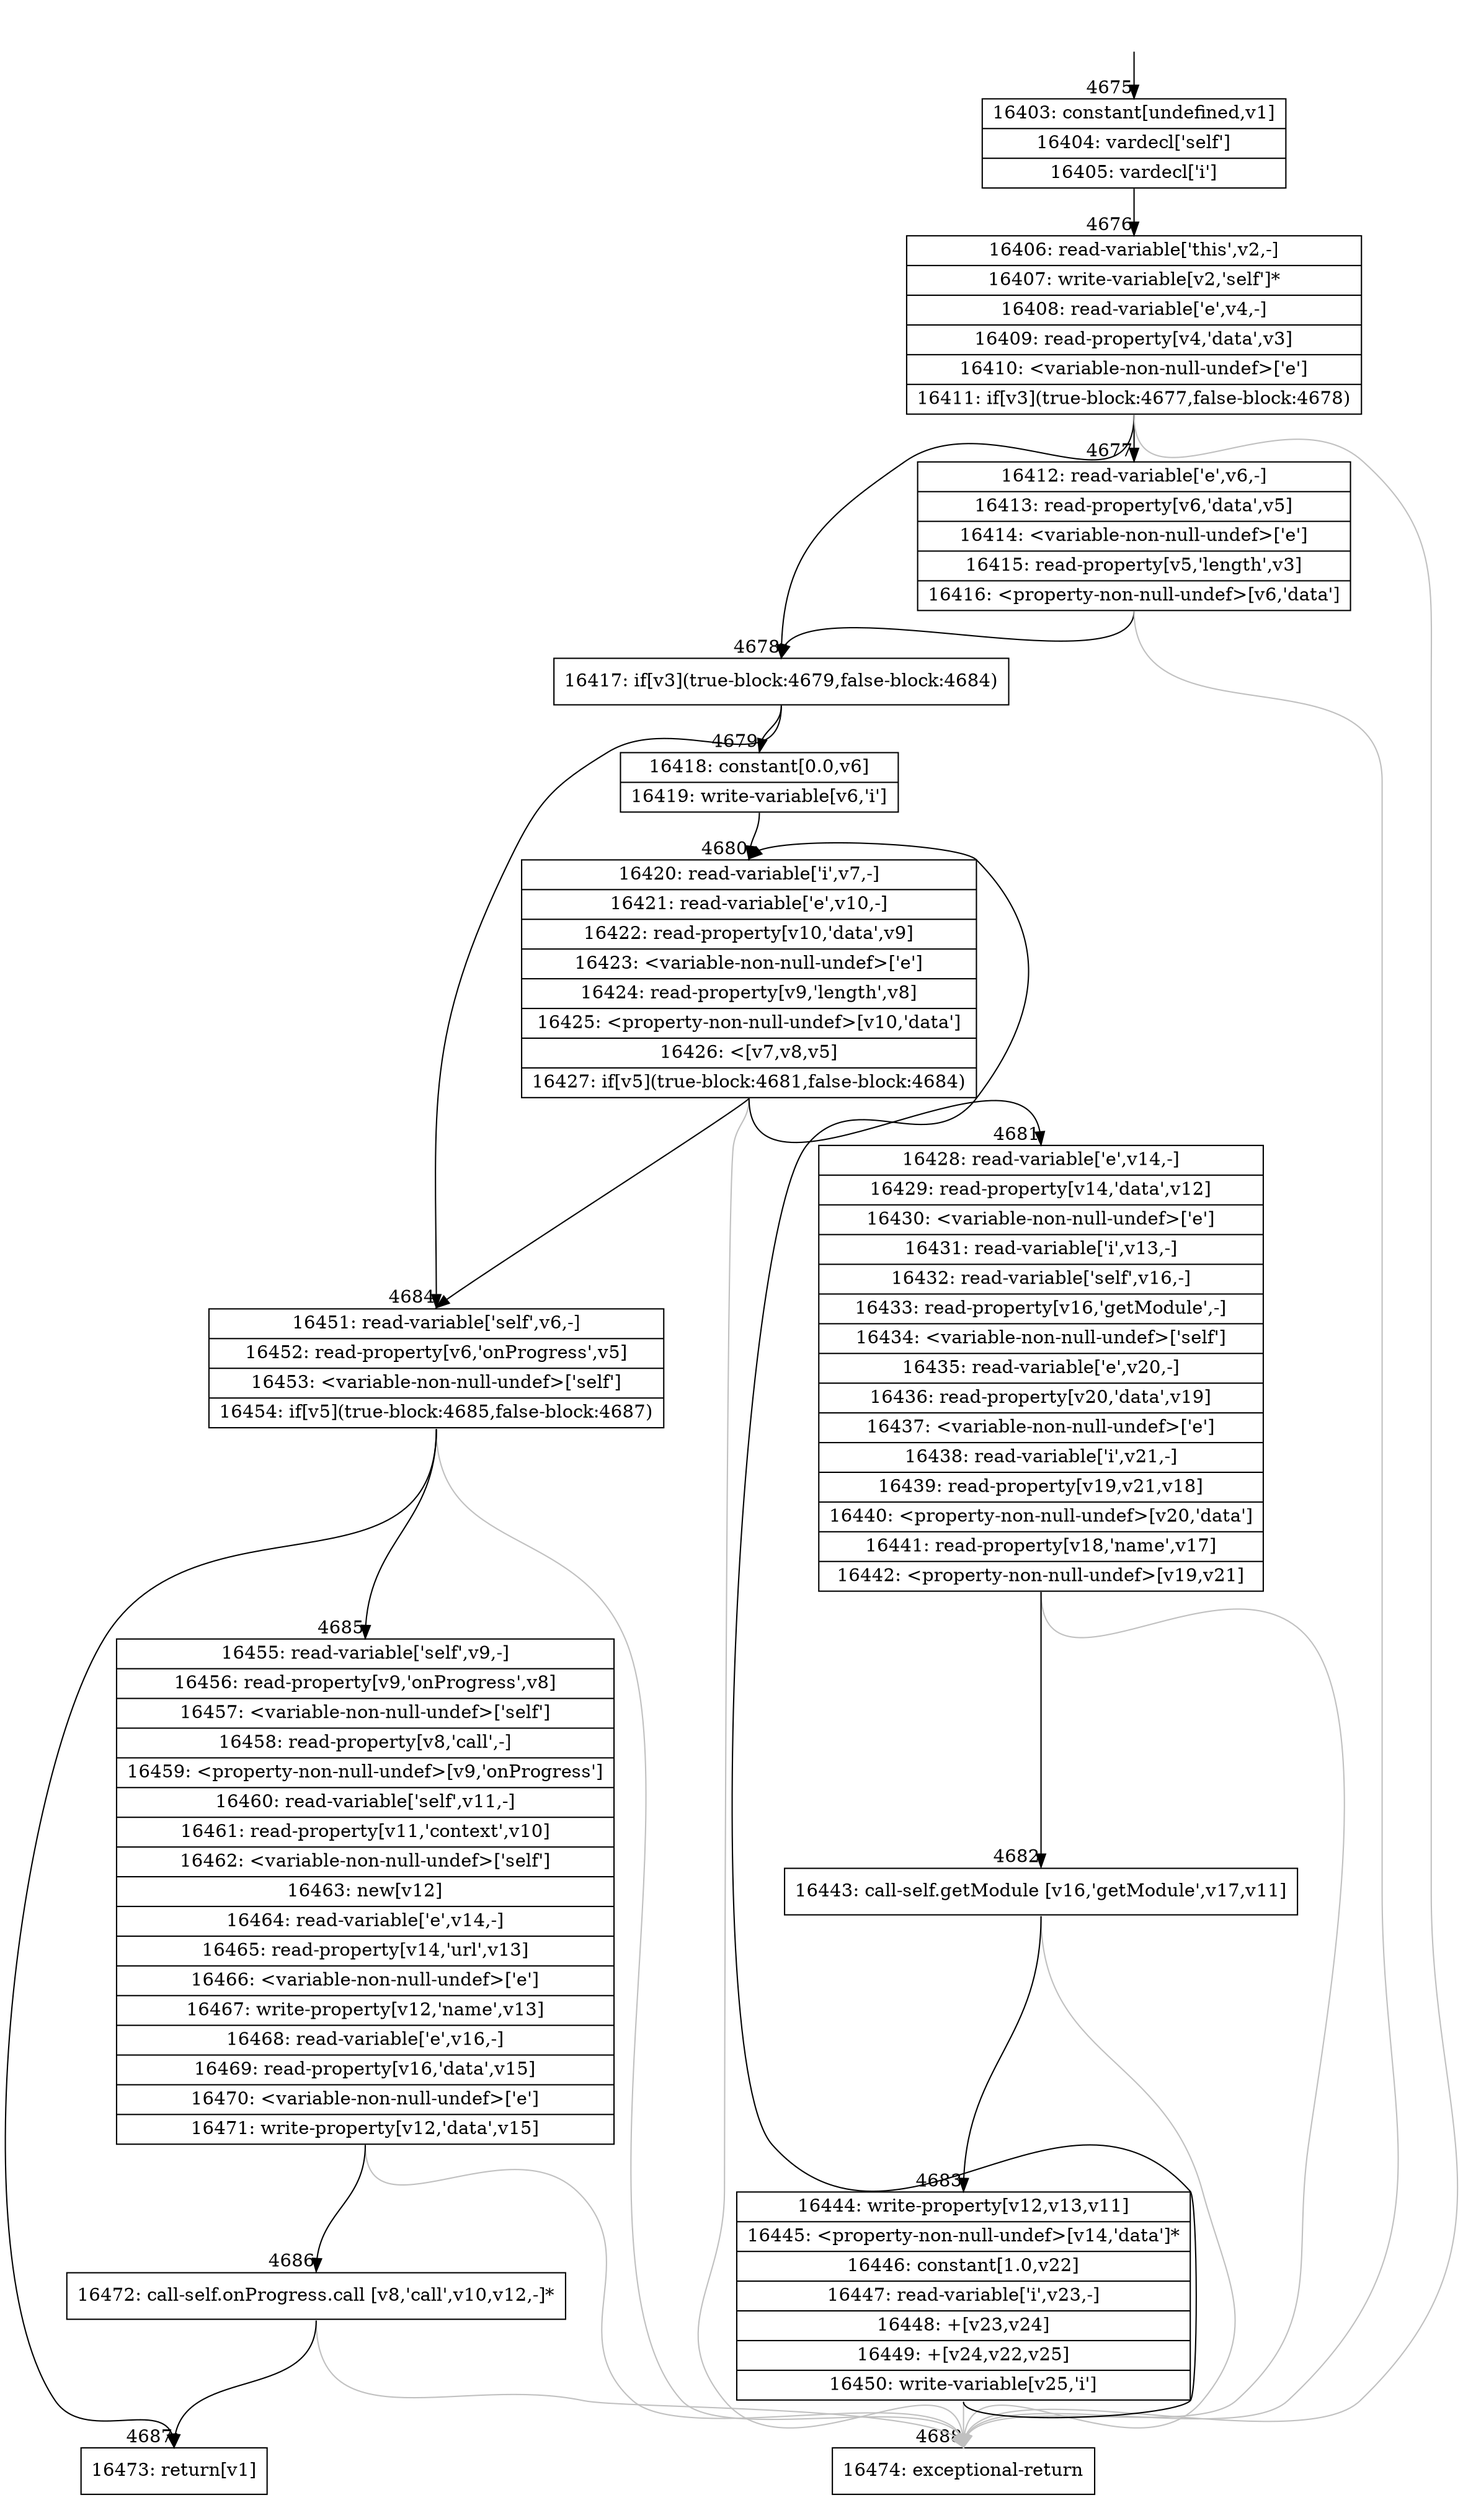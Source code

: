 digraph {
rankdir="TD"
BB_entry214[shape=none,label=""];
BB_entry214 -> BB4675 [tailport=s, headport=n, headlabel="    4675"]
BB4675 [shape=record label="{16403: constant[undefined,v1]|16404: vardecl['self']|16405: vardecl['i']}" ] 
BB4675 -> BB4676 [tailport=s, headport=n, headlabel="      4676"]
BB4676 [shape=record label="{16406: read-variable['this',v2,-]|16407: write-variable[v2,'self']*|16408: read-variable['e',v4,-]|16409: read-property[v4,'data',v3]|16410: \<variable-non-null-undef\>['e']|16411: if[v3](true-block:4677,false-block:4678)}" ] 
BB4676 -> BB4678 [tailport=s, headport=n, headlabel="      4678"]
BB4676 -> BB4677 [tailport=s, headport=n, headlabel="      4677"]
BB4676 -> BB4688 [tailport=s, headport=n, color=gray, headlabel="      4688"]
BB4677 [shape=record label="{16412: read-variable['e',v6,-]|16413: read-property[v6,'data',v5]|16414: \<variable-non-null-undef\>['e']|16415: read-property[v5,'length',v3]|16416: \<property-non-null-undef\>[v6,'data']}" ] 
BB4677 -> BB4678 [tailport=s, headport=n]
BB4677 -> BB4688 [tailport=s, headport=n, color=gray]
BB4678 [shape=record label="{16417: if[v3](true-block:4679,false-block:4684)}" ] 
BB4678 -> BB4679 [tailport=s, headport=n, headlabel="      4679"]
BB4678 -> BB4684 [tailport=s, headport=n, headlabel="      4684"]
BB4679 [shape=record label="{16418: constant[0.0,v6]|16419: write-variable[v6,'i']}" ] 
BB4679 -> BB4680 [tailport=s, headport=n, headlabel="      4680"]
BB4680 [shape=record label="{16420: read-variable['i',v7,-]|16421: read-variable['e',v10,-]|16422: read-property[v10,'data',v9]|16423: \<variable-non-null-undef\>['e']|16424: read-property[v9,'length',v8]|16425: \<property-non-null-undef\>[v10,'data']|16426: \<[v7,v8,v5]|16427: if[v5](true-block:4681,false-block:4684)}" ] 
BB4680 -> BB4681 [tailport=s, headport=n, headlabel="      4681"]
BB4680 -> BB4684 [tailport=s, headport=n]
BB4680 -> BB4688 [tailport=s, headport=n, color=gray]
BB4681 [shape=record label="{16428: read-variable['e',v14,-]|16429: read-property[v14,'data',v12]|16430: \<variable-non-null-undef\>['e']|16431: read-variable['i',v13,-]|16432: read-variable['self',v16,-]|16433: read-property[v16,'getModule',-]|16434: \<variable-non-null-undef\>['self']|16435: read-variable['e',v20,-]|16436: read-property[v20,'data',v19]|16437: \<variable-non-null-undef\>['e']|16438: read-variable['i',v21,-]|16439: read-property[v19,v21,v18]|16440: \<property-non-null-undef\>[v20,'data']|16441: read-property[v18,'name',v17]|16442: \<property-non-null-undef\>[v19,v21]}" ] 
BB4681 -> BB4682 [tailport=s, headport=n, headlabel="      4682"]
BB4681 -> BB4688 [tailport=s, headport=n, color=gray]
BB4682 [shape=record label="{16443: call-self.getModule [v16,'getModule',v17,v11]}" ] 
BB4682 -> BB4683 [tailport=s, headport=n, headlabel="      4683"]
BB4682 -> BB4688 [tailport=s, headport=n, color=gray]
BB4683 [shape=record label="{16444: write-property[v12,v13,v11]|16445: \<property-non-null-undef\>[v14,'data']*|16446: constant[1.0,v22]|16447: read-variable['i',v23,-]|16448: +[v23,v24]|16449: +[v24,v22,v25]|16450: write-variable[v25,'i']}" ] 
BB4683 -> BB4680 [tailport=s, headport=n]
BB4683 -> BB4688 [tailport=s, headport=n, color=gray]
BB4684 [shape=record label="{16451: read-variable['self',v6,-]|16452: read-property[v6,'onProgress',v5]|16453: \<variable-non-null-undef\>['self']|16454: if[v5](true-block:4685,false-block:4687)}" ] 
BB4684 -> BB4685 [tailport=s, headport=n, headlabel="      4685"]
BB4684 -> BB4687 [tailport=s, headport=n, headlabel="      4687"]
BB4684 -> BB4688 [tailport=s, headport=n, color=gray]
BB4685 [shape=record label="{16455: read-variable['self',v9,-]|16456: read-property[v9,'onProgress',v8]|16457: \<variable-non-null-undef\>['self']|16458: read-property[v8,'call',-]|16459: \<property-non-null-undef\>[v9,'onProgress']|16460: read-variable['self',v11,-]|16461: read-property[v11,'context',v10]|16462: \<variable-non-null-undef\>['self']|16463: new[v12]|16464: read-variable['e',v14,-]|16465: read-property[v14,'url',v13]|16466: \<variable-non-null-undef\>['e']|16467: write-property[v12,'name',v13]|16468: read-variable['e',v16,-]|16469: read-property[v16,'data',v15]|16470: \<variable-non-null-undef\>['e']|16471: write-property[v12,'data',v15]}" ] 
BB4685 -> BB4686 [tailport=s, headport=n, headlabel="      4686"]
BB4685 -> BB4688 [tailport=s, headport=n, color=gray]
BB4686 [shape=record label="{16472: call-self.onProgress.call [v8,'call',v10,v12,-]*}" ] 
BB4686 -> BB4687 [tailport=s, headport=n]
BB4686 -> BB4688 [tailport=s, headport=n, color=gray]
BB4687 [shape=record label="{16473: return[v1]}" ] 
BB4688 [shape=record label="{16474: exceptional-return}" ] 
//#$~ 7811
}
